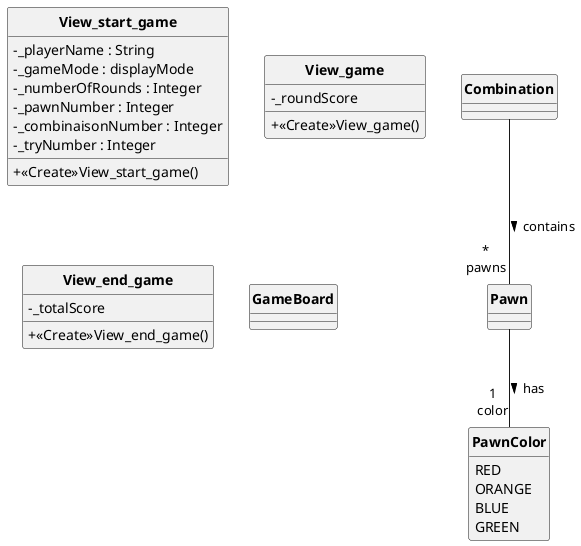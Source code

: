 @startuml
'https://plantuml.com/class-diagram

skinparam style strictuml
skinparam classAttributeIconSize 0
skinparam classFontStyle Bold
hide enum methods


class View_start_game{
    - _playerName : String
    - _gameMode : displayMode
    - _numberOfRounds : Integer
    - _pawnNumber : Integer
    - _combinaisonNumber : Integer
    - _tryNumber : Integer

    + <<Create>>View_start_game()
}

class View_game{
    - _roundScore

    + <<Create>>View_game()
}

class View_end_game{
    - _totalScore

    + <<Create>>View_end_game()
}


class GameBoard
{

}

class Combination{
}

class Pawn{

}

enum PawnColor{
    RED
    ORANGE
    BLUE
    GREEN
}

Pawn --"1\ncolor" PawnColor : has >
Combination --"*\npawns" Pawn : contains >

@enduml
